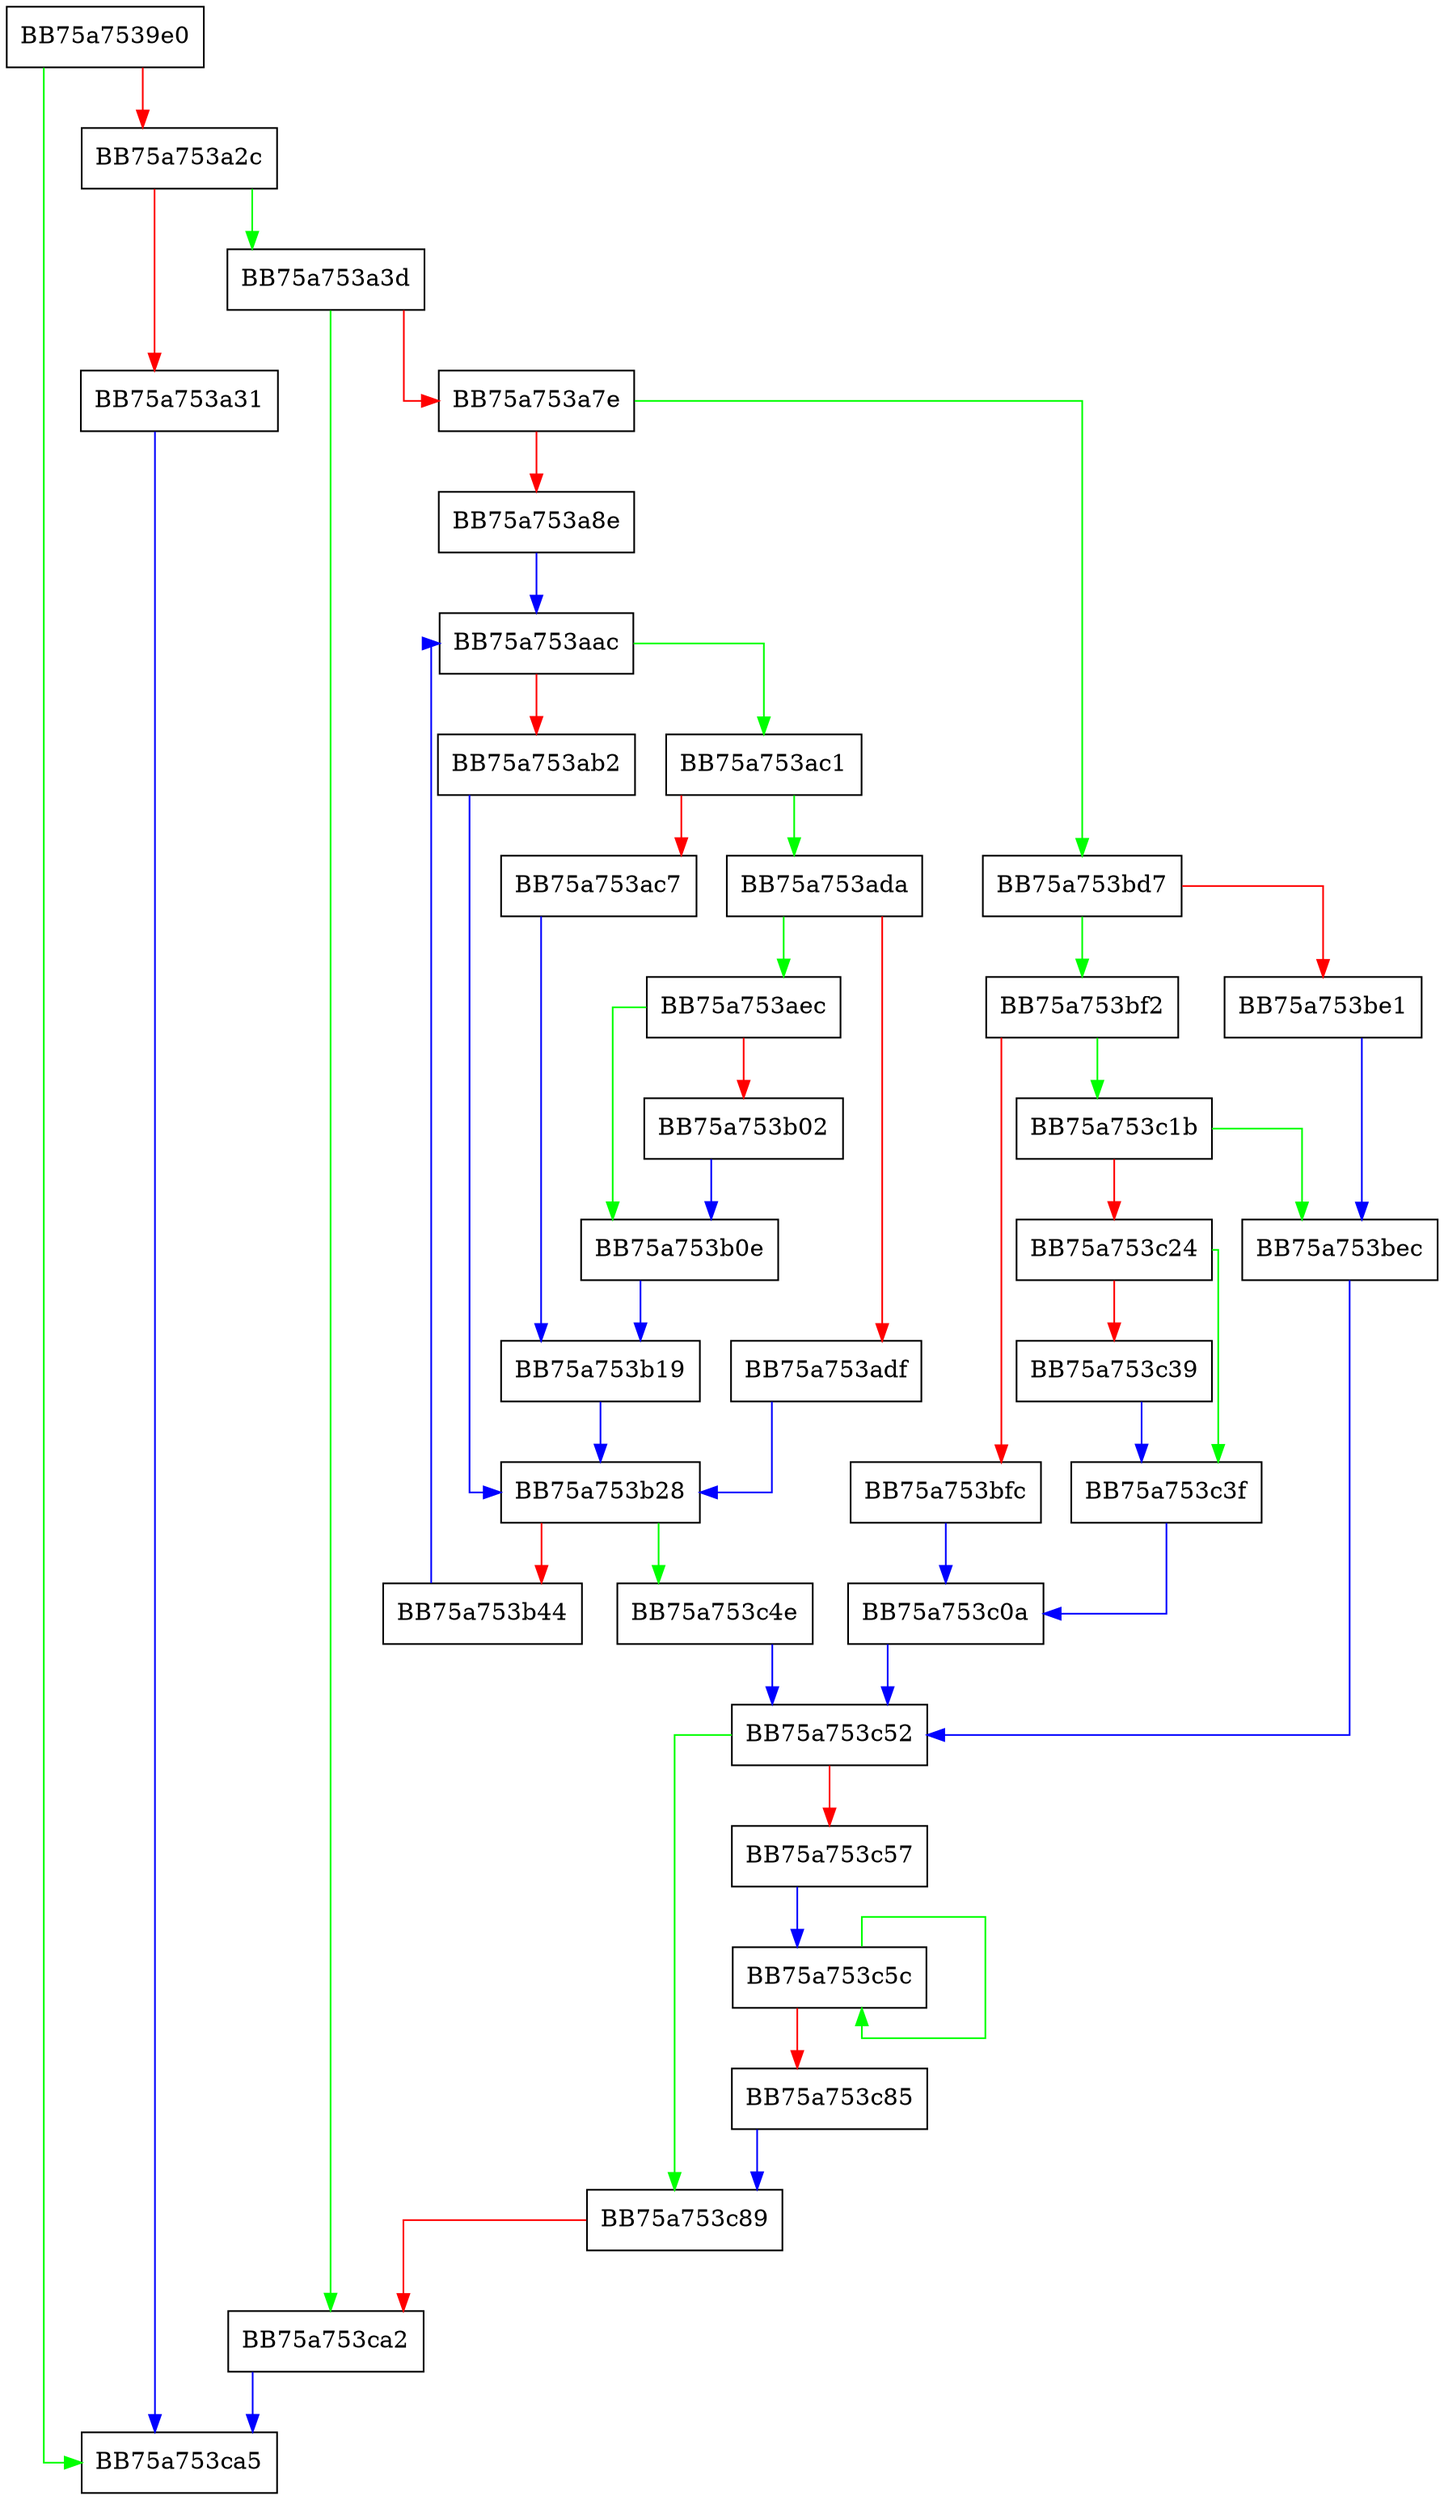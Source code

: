 digraph HUF_decompress1X1_DCtx_wksp {
  node [shape="box"];
  graph [splines=ortho];
  BB75a7539e0 -> BB75a753ca5 [color="green"];
  BB75a7539e0 -> BB75a753a2c [color="red"];
  BB75a753a2c -> BB75a753a3d [color="green"];
  BB75a753a2c -> BB75a753a31 [color="red"];
  BB75a753a31 -> BB75a753ca5 [color="blue"];
  BB75a753a3d -> BB75a753ca2 [color="green"];
  BB75a753a3d -> BB75a753a7e [color="red"];
  BB75a753a7e -> BB75a753bd7 [color="green"];
  BB75a753a7e -> BB75a753a8e [color="red"];
  BB75a753a8e -> BB75a753aac [color="blue"];
  BB75a753aac -> BB75a753ac1 [color="green"];
  BB75a753aac -> BB75a753ab2 [color="red"];
  BB75a753ab2 -> BB75a753b28 [color="blue"];
  BB75a753ac1 -> BB75a753ada [color="green"];
  BB75a753ac1 -> BB75a753ac7 [color="red"];
  BB75a753ac7 -> BB75a753b19 [color="blue"];
  BB75a753ada -> BB75a753aec [color="green"];
  BB75a753ada -> BB75a753adf [color="red"];
  BB75a753adf -> BB75a753b28 [color="blue"];
  BB75a753aec -> BB75a753b0e [color="green"];
  BB75a753aec -> BB75a753b02 [color="red"];
  BB75a753b02 -> BB75a753b0e [color="blue"];
  BB75a753b0e -> BB75a753b19 [color="blue"];
  BB75a753b19 -> BB75a753b28 [color="blue"];
  BB75a753b28 -> BB75a753c4e [color="green"];
  BB75a753b28 -> BB75a753b44 [color="red"];
  BB75a753b44 -> BB75a753aac [color="blue"];
  BB75a753bd7 -> BB75a753bf2 [color="green"];
  BB75a753bd7 -> BB75a753be1 [color="red"];
  BB75a753be1 -> BB75a753bec [color="blue"];
  BB75a753bec -> BB75a753c52 [color="blue"];
  BB75a753bf2 -> BB75a753c1b [color="green"];
  BB75a753bf2 -> BB75a753bfc [color="red"];
  BB75a753bfc -> BB75a753c0a [color="blue"];
  BB75a753c0a -> BB75a753c52 [color="blue"];
  BB75a753c1b -> BB75a753bec [color="green"];
  BB75a753c1b -> BB75a753c24 [color="red"];
  BB75a753c24 -> BB75a753c3f [color="green"];
  BB75a753c24 -> BB75a753c39 [color="red"];
  BB75a753c39 -> BB75a753c3f [color="blue"];
  BB75a753c3f -> BB75a753c0a [color="blue"];
  BB75a753c4e -> BB75a753c52 [color="blue"];
  BB75a753c52 -> BB75a753c89 [color="green"];
  BB75a753c52 -> BB75a753c57 [color="red"];
  BB75a753c57 -> BB75a753c5c [color="blue"];
  BB75a753c5c -> BB75a753c5c [color="green"];
  BB75a753c5c -> BB75a753c85 [color="red"];
  BB75a753c85 -> BB75a753c89 [color="blue"];
  BB75a753c89 -> BB75a753ca2 [color="red"];
  BB75a753ca2 -> BB75a753ca5 [color="blue"];
}